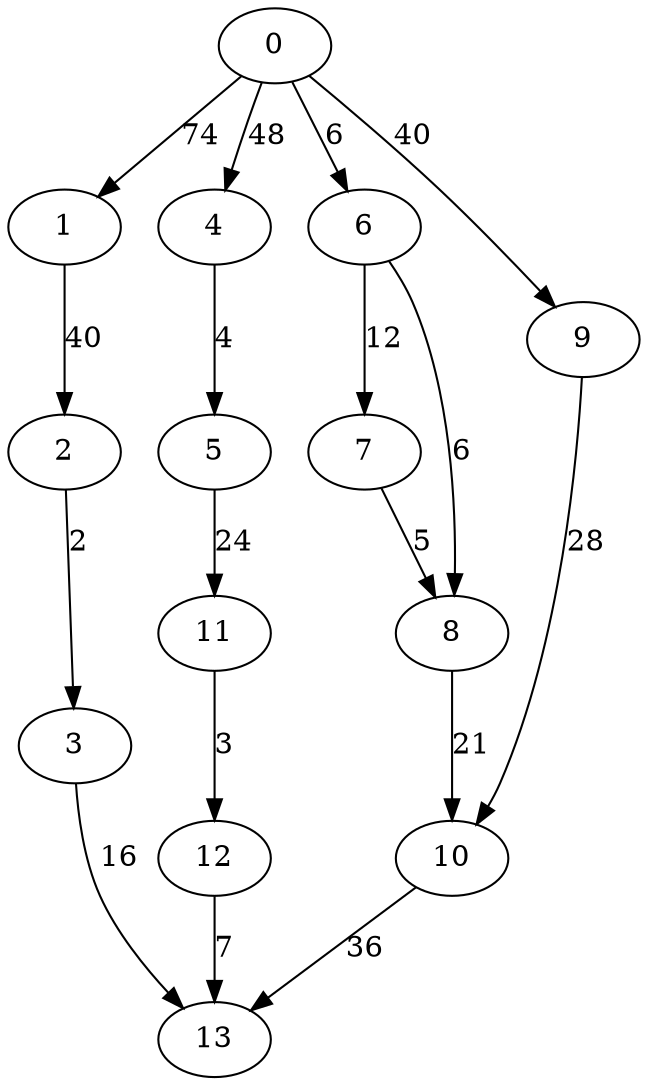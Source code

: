 digraph data7 {
0 -> 1 [ label = 74 ];
0 -> 4 [ label = 48 ];
0 -> 6 [ label = 6 ];
0 -> 9 [ label = 40 ];
1 -> 2 [ label = 40 ];
2 -> 3 [ label = 2 ];
3 -> 13 [ label = 16 ];
4 -> 5 [ label = 4 ];
5 -> 11 [ label = 24 ];
6 -> 7 [ label = 12 ];
6 -> 8 [ label = 6 ];
7 -> 8 [ label = 5 ];
8 -> 10 [ label = 21 ];
9 -> 10 [ label = 28 ];
10 -> 13 [ label = 36 ];
11 -> 12 [ label = 3 ];
12 -> 13 [ label = 7 ];
 }

